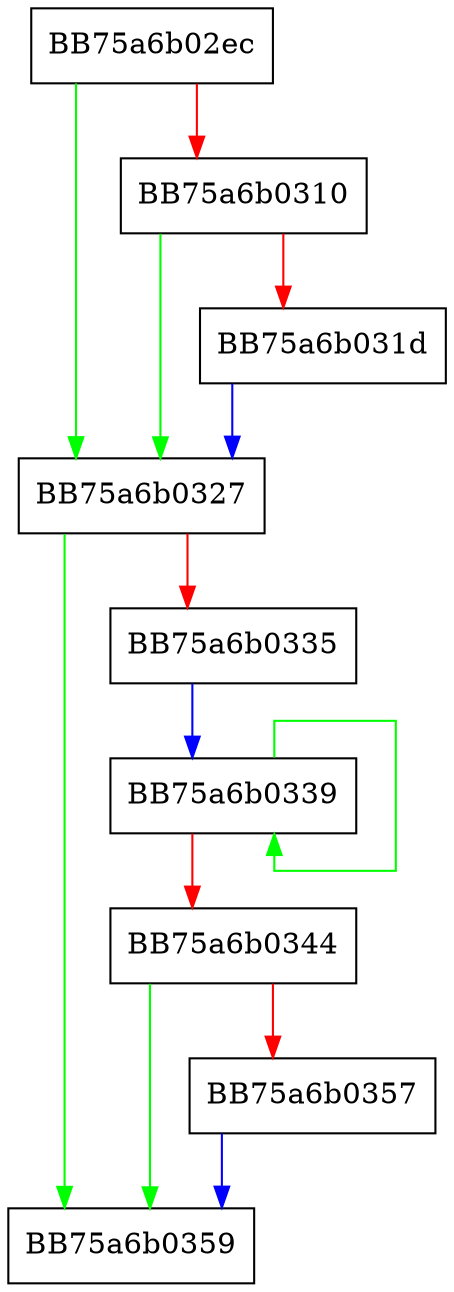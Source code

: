 digraph deleteValue {
  node [shape="box"];
  graph [splines=ortho];
  BB75a6b02ec -> BB75a6b0327 [color="green"];
  BB75a6b02ec -> BB75a6b0310 [color="red"];
  BB75a6b0310 -> BB75a6b0327 [color="green"];
  BB75a6b0310 -> BB75a6b031d [color="red"];
  BB75a6b031d -> BB75a6b0327 [color="blue"];
  BB75a6b0327 -> BB75a6b0359 [color="green"];
  BB75a6b0327 -> BB75a6b0335 [color="red"];
  BB75a6b0335 -> BB75a6b0339 [color="blue"];
  BB75a6b0339 -> BB75a6b0339 [color="green"];
  BB75a6b0339 -> BB75a6b0344 [color="red"];
  BB75a6b0344 -> BB75a6b0359 [color="green"];
  BB75a6b0344 -> BB75a6b0357 [color="red"];
  BB75a6b0357 -> BB75a6b0359 [color="blue"];
}